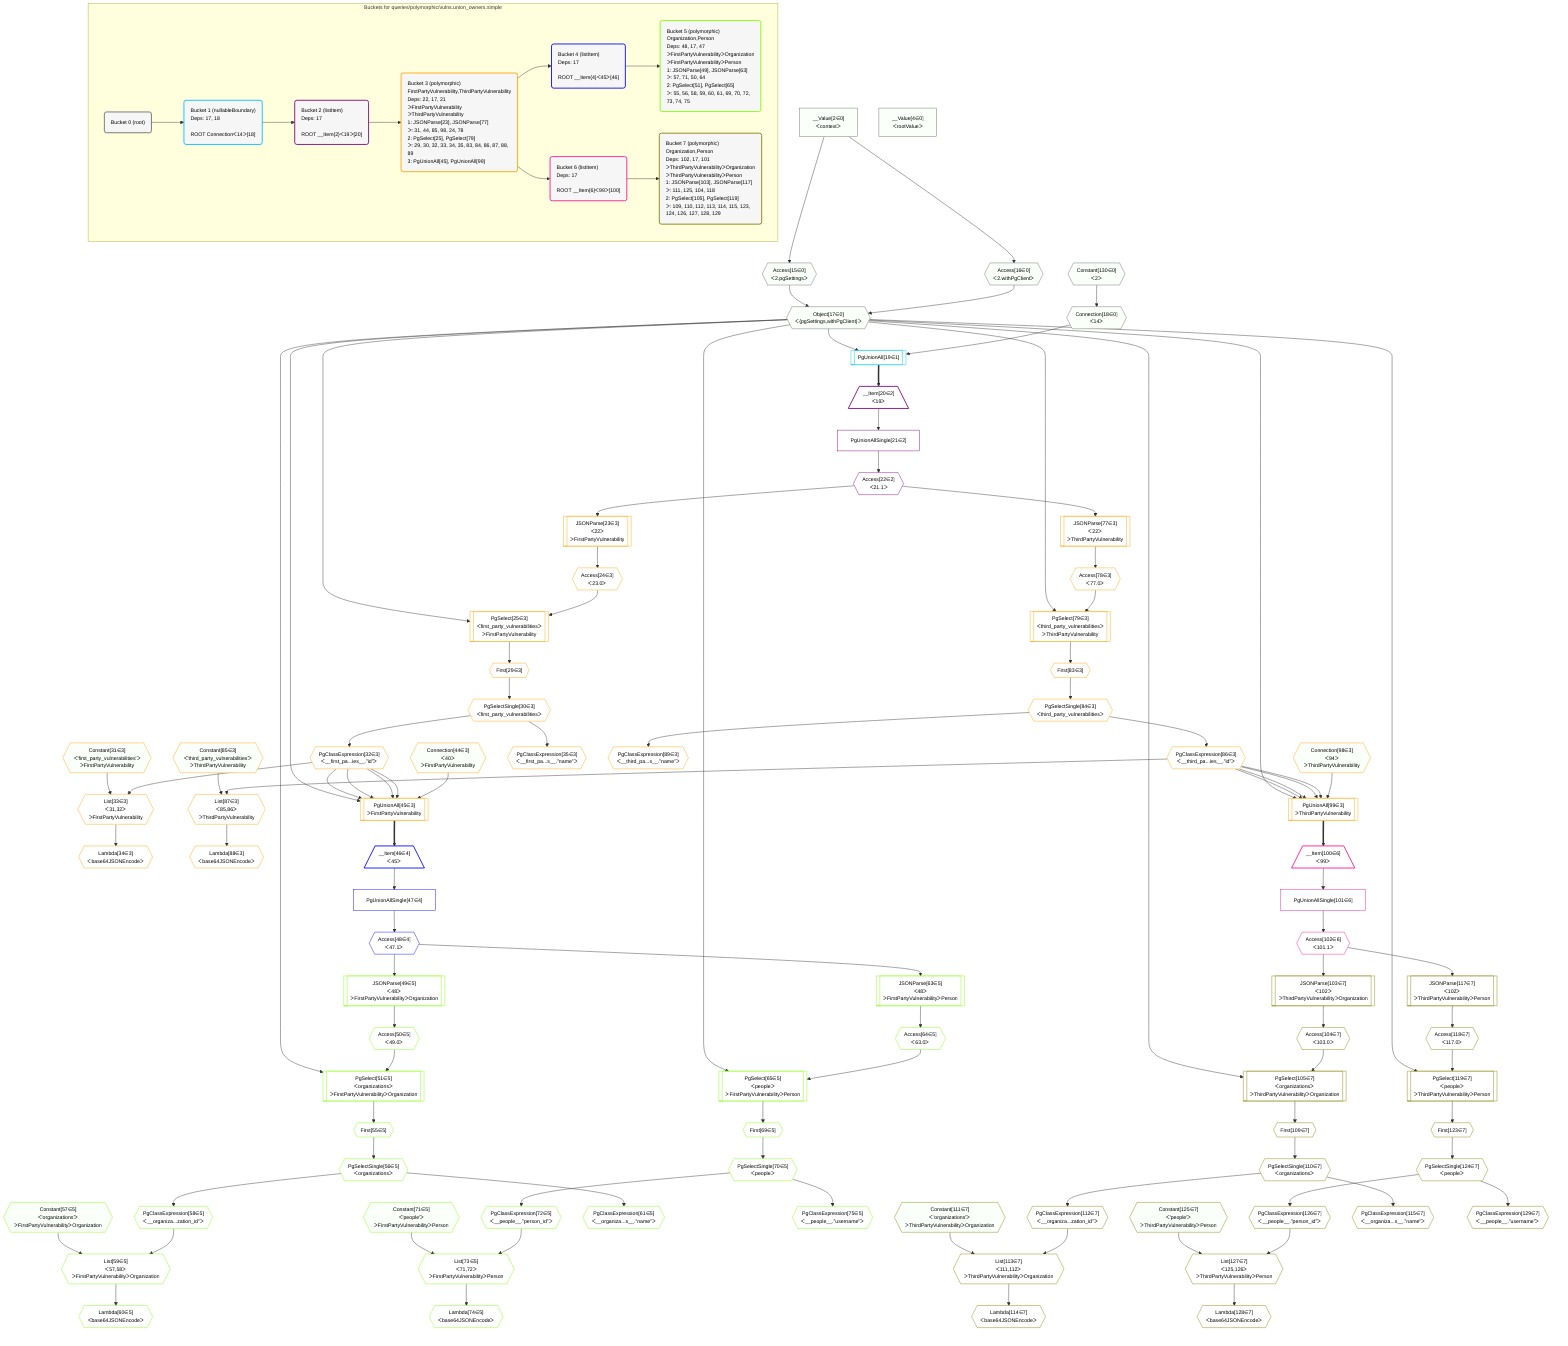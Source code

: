 %%{init: {'themeVariables': { 'fontSize': '12px'}}}%%
graph TD
    classDef path fill:#eee,stroke:#000,color:#000
    classDef plan fill:#fff,stroke-width:1px,color:#000
    classDef itemplan fill:#fff,stroke-width:2px,color:#000
    classDef unbatchedplan fill:#dff,stroke-width:1px,color:#000
    classDef sideeffectplan fill:#fcc,stroke-width:2px,color:#000
    classDef bucket fill:#f6f6f6,color:#000,stroke-width:2px,text-align:left


    %% plan dependencies
    Object17{{"Object[17∈0]<br />ᐸ{pgSettings,withPgClient}ᐳ"}}:::plan
    Access15{{"Access[15∈0]<br />ᐸ2.pgSettingsᐳ"}}:::plan
    Access16{{"Access[16∈0]<br />ᐸ2.withPgClientᐳ"}}:::plan
    Access15 & Access16 --> Object17
    __Value2["__Value[2∈0]<br />ᐸcontextᐳ"]:::plan
    __Value2 --> Access15
    __Value2 --> Access16
    Connection18{{"Connection[18∈0]<br />ᐸ14ᐳ"}}:::plan
    Constant130{{"Constant[130∈0]<br />ᐸ2ᐳ"}}:::plan
    Constant130 --> Connection18
    __Value4["__Value[4∈0]<br />ᐸrootValueᐳ"]:::plan
    PgUnionAll19[["PgUnionAll[19∈1]"]]:::plan
    Object17 & Connection18 --> PgUnionAll19
    __Item20[/"__Item[20∈2]<br />ᐸ19ᐳ"\]:::itemplan
    PgUnionAll19 ==> __Item20
    PgUnionAllSingle21["PgUnionAllSingle[21∈2]"]:::plan
    __Item20 --> PgUnionAllSingle21
    Access22{{"Access[22∈2]<br />ᐸ21.1ᐳ"}}:::plan
    PgUnionAllSingle21 --> Access22
    PgUnionAll45[["PgUnionAll[45∈3]<br />ᐳFirstPartyVulnerability"]]:::plan
    PgClassExpression32{{"PgClassExpression[32∈3]<br />ᐸ__first_pa...ies__.”id”ᐳ"}}:::plan
    Connection44{{"Connection[44∈3]<br />ᐸ40ᐳ<br />ᐳFirstPartyVulnerability"}}:::plan
    Object17 & PgClassExpression32 & PgClassExpression32 & PgClassExpression32 & PgClassExpression32 & Connection44 --> PgUnionAll45
    PgUnionAll99[["PgUnionAll[99∈3]<br />ᐳThirdPartyVulnerability"]]:::plan
    PgClassExpression86{{"PgClassExpression[86∈3]<br />ᐸ__third_pa...ies__.”id”ᐳ"}}:::plan
    Connection98{{"Connection[98∈3]<br />ᐸ94ᐳ<br />ᐳThirdPartyVulnerability"}}:::plan
    Object17 & PgClassExpression86 & PgClassExpression86 & PgClassExpression86 & PgClassExpression86 & Connection98 --> PgUnionAll99
    PgSelect25[["PgSelect[25∈3]<br />ᐸfirst_party_vulnerabilitiesᐳ<br />ᐳFirstPartyVulnerability"]]:::plan
    Access24{{"Access[24∈3]<br />ᐸ23.0ᐳ"}}:::plan
    Object17 & Access24 --> PgSelect25
    List33{{"List[33∈3]<br />ᐸ31,32ᐳ<br />ᐳFirstPartyVulnerability"}}:::plan
    Constant31{{"Constant[31∈3]<br />ᐸ'first_party_vulnerabilities'ᐳ<br />ᐳFirstPartyVulnerability"}}:::plan
    Constant31 & PgClassExpression32 --> List33
    PgSelect79[["PgSelect[79∈3]<br />ᐸthird_party_vulnerabilitiesᐳ<br />ᐳThirdPartyVulnerability"]]:::plan
    Access78{{"Access[78∈3]<br />ᐸ77.0ᐳ"}}:::plan
    Object17 & Access78 --> PgSelect79
    List87{{"List[87∈3]<br />ᐸ85,86ᐳ<br />ᐳThirdPartyVulnerability"}}:::plan
    Constant85{{"Constant[85∈3]<br />ᐸ'third_party_vulnerabilities'ᐳ<br />ᐳThirdPartyVulnerability"}}:::plan
    Constant85 & PgClassExpression86 --> List87
    JSONParse23[["JSONParse[23∈3]<br />ᐸ22ᐳ<br />ᐳFirstPartyVulnerability"]]:::plan
    Access22 --> JSONParse23
    JSONParse23 --> Access24
    First29{{"First[29∈3]"}}:::plan
    PgSelect25 --> First29
    PgSelectSingle30{{"PgSelectSingle[30∈3]<br />ᐸfirst_party_vulnerabilitiesᐳ"}}:::plan
    First29 --> PgSelectSingle30
    PgSelectSingle30 --> PgClassExpression32
    Lambda34{{"Lambda[34∈3]<br />ᐸbase64JSONEncodeᐳ"}}:::plan
    List33 --> Lambda34
    PgClassExpression35{{"PgClassExpression[35∈3]<br />ᐸ__first_pa...s__.”name”ᐳ"}}:::plan
    PgSelectSingle30 --> PgClassExpression35
    JSONParse77[["JSONParse[77∈3]<br />ᐸ22ᐳ<br />ᐳThirdPartyVulnerability"]]:::plan
    Access22 --> JSONParse77
    JSONParse77 --> Access78
    First83{{"First[83∈3]"}}:::plan
    PgSelect79 --> First83
    PgSelectSingle84{{"PgSelectSingle[84∈3]<br />ᐸthird_party_vulnerabilitiesᐳ"}}:::plan
    First83 --> PgSelectSingle84
    PgSelectSingle84 --> PgClassExpression86
    Lambda88{{"Lambda[88∈3]<br />ᐸbase64JSONEncodeᐳ"}}:::plan
    List87 --> Lambda88
    PgClassExpression89{{"PgClassExpression[89∈3]<br />ᐸ__third_pa...s__.”name”ᐳ"}}:::plan
    PgSelectSingle84 --> PgClassExpression89
    __Item46[/"__Item[46∈4]<br />ᐸ45ᐳ"\]:::itemplan
    PgUnionAll45 ==> __Item46
    PgUnionAllSingle47["PgUnionAllSingle[47∈4]"]:::plan
    __Item46 --> PgUnionAllSingle47
    Access48{{"Access[48∈4]<br />ᐸ47.1ᐳ"}}:::plan
    PgUnionAllSingle47 --> Access48
    PgSelect51[["PgSelect[51∈5]<br />ᐸorganizationsᐳ<br />ᐳFirstPartyVulnerabilityᐳOrganization"]]:::plan
    Access50{{"Access[50∈5]<br />ᐸ49.0ᐳ"}}:::plan
    Object17 & Access50 --> PgSelect51
    List59{{"List[59∈5]<br />ᐸ57,58ᐳ<br />ᐳFirstPartyVulnerabilityᐳOrganization"}}:::plan
    Constant57{{"Constant[57∈5]<br />ᐸ'organizations'ᐳ<br />ᐳFirstPartyVulnerabilityᐳOrganization"}}:::plan
    PgClassExpression58{{"PgClassExpression[58∈5]<br />ᐸ__organiza...zation_id”ᐳ"}}:::plan
    Constant57 & PgClassExpression58 --> List59
    PgSelect65[["PgSelect[65∈5]<br />ᐸpeopleᐳ<br />ᐳFirstPartyVulnerabilityᐳPerson"]]:::plan
    Access64{{"Access[64∈5]<br />ᐸ63.0ᐳ"}}:::plan
    Object17 & Access64 --> PgSelect65
    List73{{"List[73∈5]<br />ᐸ71,72ᐳ<br />ᐳFirstPartyVulnerabilityᐳPerson"}}:::plan
    Constant71{{"Constant[71∈5]<br />ᐸ'people'ᐳ<br />ᐳFirstPartyVulnerabilityᐳPerson"}}:::plan
    PgClassExpression72{{"PgClassExpression[72∈5]<br />ᐸ__people__.”person_id”ᐳ"}}:::plan
    Constant71 & PgClassExpression72 --> List73
    JSONParse49[["JSONParse[49∈5]<br />ᐸ48ᐳ<br />ᐳFirstPartyVulnerabilityᐳOrganization"]]:::plan
    Access48 --> JSONParse49
    JSONParse49 --> Access50
    First55{{"First[55∈5]"}}:::plan
    PgSelect51 --> First55
    PgSelectSingle56{{"PgSelectSingle[56∈5]<br />ᐸorganizationsᐳ"}}:::plan
    First55 --> PgSelectSingle56
    PgSelectSingle56 --> PgClassExpression58
    Lambda60{{"Lambda[60∈5]<br />ᐸbase64JSONEncodeᐳ"}}:::plan
    List59 --> Lambda60
    PgClassExpression61{{"PgClassExpression[61∈5]<br />ᐸ__organiza...s__.”name”ᐳ"}}:::plan
    PgSelectSingle56 --> PgClassExpression61
    JSONParse63[["JSONParse[63∈5]<br />ᐸ48ᐳ<br />ᐳFirstPartyVulnerabilityᐳPerson"]]:::plan
    Access48 --> JSONParse63
    JSONParse63 --> Access64
    First69{{"First[69∈5]"}}:::plan
    PgSelect65 --> First69
    PgSelectSingle70{{"PgSelectSingle[70∈5]<br />ᐸpeopleᐳ"}}:::plan
    First69 --> PgSelectSingle70
    PgSelectSingle70 --> PgClassExpression72
    Lambda74{{"Lambda[74∈5]<br />ᐸbase64JSONEncodeᐳ"}}:::plan
    List73 --> Lambda74
    PgClassExpression75{{"PgClassExpression[75∈5]<br />ᐸ__people__.”username”ᐳ"}}:::plan
    PgSelectSingle70 --> PgClassExpression75
    __Item100[/"__Item[100∈6]<br />ᐸ99ᐳ"\]:::itemplan
    PgUnionAll99 ==> __Item100
    PgUnionAllSingle101["PgUnionAllSingle[101∈6]"]:::plan
    __Item100 --> PgUnionAllSingle101
    Access102{{"Access[102∈6]<br />ᐸ101.1ᐳ"}}:::plan
    PgUnionAllSingle101 --> Access102
    PgSelect105[["PgSelect[105∈7]<br />ᐸorganizationsᐳ<br />ᐳThirdPartyVulnerabilityᐳOrganization"]]:::plan
    Access104{{"Access[104∈7]<br />ᐸ103.0ᐳ"}}:::plan
    Object17 & Access104 --> PgSelect105
    List113{{"List[113∈7]<br />ᐸ111,112ᐳ<br />ᐳThirdPartyVulnerabilityᐳOrganization"}}:::plan
    Constant111{{"Constant[111∈7]<br />ᐸ'organizations'ᐳ<br />ᐳThirdPartyVulnerabilityᐳOrganization"}}:::plan
    PgClassExpression112{{"PgClassExpression[112∈7]<br />ᐸ__organiza...zation_id”ᐳ"}}:::plan
    Constant111 & PgClassExpression112 --> List113
    PgSelect119[["PgSelect[119∈7]<br />ᐸpeopleᐳ<br />ᐳThirdPartyVulnerabilityᐳPerson"]]:::plan
    Access118{{"Access[118∈7]<br />ᐸ117.0ᐳ"}}:::plan
    Object17 & Access118 --> PgSelect119
    List127{{"List[127∈7]<br />ᐸ125,126ᐳ<br />ᐳThirdPartyVulnerabilityᐳPerson"}}:::plan
    Constant125{{"Constant[125∈7]<br />ᐸ'people'ᐳ<br />ᐳThirdPartyVulnerabilityᐳPerson"}}:::plan
    PgClassExpression126{{"PgClassExpression[126∈7]<br />ᐸ__people__.”person_id”ᐳ"}}:::plan
    Constant125 & PgClassExpression126 --> List127
    JSONParse103[["JSONParse[103∈7]<br />ᐸ102ᐳ<br />ᐳThirdPartyVulnerabilityᐳOrganization"]]:::plan
    Access102 --> JSONParse103
    JSONParse103 --> Access104
    First109{{"First[109∈7]"}}:::plan
    PgSelect105 --> First109
    PgSelectSingle110{{"PgSelectSingle[110∈7]<br />ᐸorganizationsᐳ"}}:::plan
    First109 --> PgSelectSingle110
    PgSelectSingle110 --> PgClassExpression112
    Lambda114{{"Lambda[114∈7]<br />ᐸbase64JSONEncodeᐳ"}}:::plan
    List113 --> Lambda114
    PgClassExpression115{{"PgClassExpression[115∈7]<br />ᐸ__organiza...s__.”name”ᐳ"}}:::plan
    PgSelectSingle110 --> PgClassExpression115
    JSONParse117[["JSONParse[117∈7]<br />ᐸ102ᐳ<br />ᐳThirdPartyVulnerabilityᐳPerson"]]:::plan
    Access102 --> JSONParse117
    JSONParse117 --> Access118
    First123{{"First[123∈7]"}}:::plan
    PgSelect119 --> First123
    PgSelectSingle124{{"PgSelectSingle[124∈7]<br />ᐸpeopleᐳ"}}:::plan
    First123 --> PgSelectSingle124
    PgSelectSingle124 --> PgClassExpression126
    Lambda128{{"Lambda[128∈7]<br />ᐸbase64JSONEncodeᐳ"}}:::plan
    List127 --> Lambda128
    PgClassExpression129{{"PgClassExpression[129∈7]<br />ᐸ__people__.”username”ᐳ"}}:::plan
    PgSelectSingle124 --> PgClassExpression129

    %% define steps

    subgraph "Buckets for queries/polymorphic/vulns.union_owners.simple"
    Bucket0("Bucket 0 (root)"):::bucket
    classDef bucket0 stroke:#696969
    class Bucket0,__Value2,__Value4,Access15,Access16,Object17,Connection18,Constant130 bucket0
    Bucket1("Bucket 1 (nullableBoundary)<br />Deps: 17, 18<br /><br />ROOT Connectionᐸ14ᐳ[18]"):::bucket
    classDef bucket1 stroke:#00bfff
    class Bucket1,PgUnionAll19 bucket1
    Bucket2("Bucket 2 (listItem)<br />Deps: 17<br /><br />ROOT __Item{2}ᐸ19ᐳ[20]"):::bucket
    classDef bucket2 stroke:#7f007f
    class Bucket2,__Item20,PgUnionAllSingle21,Access22 bucket2
    Bucket3("Bucket 3 (polymorphic)<br />FirstPartyVulnerability,ThirdPartyVulnerability<br />Deps: 22, 17, 21<br />ᐳFirstPartyVulnerability<br />ᐳThirdPartyVulnerability<br />1: JSONParse[23], JSONParse[77]<br />ᐳ: 31, 44, 85, 98, 24, 78<br />2: PgSelect[25], PgSelect[79]<br />ᐳ: 29, 30, 32, 33, 34, 35, 83, 84, 86, 87, 88, 89<br />3: PgUnionAll[45], PgUnionAll[99]"):::bucket
    classDef bucket3 stroke:#ffa500
    class Bucket3,JSONParse23,Access24,PgSelect25,First29,PgSelectSingle30,Constant31,PgClassExpression32,List33,Lambda34,PgClassExpression35,Connection44,PgUnionAll45,JSONParse77,Access78,PgSelect79,First83,PgSelectSingle84,Constant85,PgClassExpression86,List87,Lambda88,PgClassExpression89,Connection98,PgUnionAll99 bucket3
    Bucket4("Bucket 4 (listItem)<br />Deps: 17<br /><br />ROOT __Item{4}ᐸ45ᐳ[46]"):::bucket
    classDef bucket4 stroke:#0000ff
    class Bucket4,__Item46,PgUnionAllSingle47,Access48 bucket4
    Bucket5("Bucket 5 (polymorphic)<br />Organization,Person<br />Deps: 48, 17, 47<br />ᐳFirstPartyVulnerabilityᐳOrganization<br />ᐳFirstPartyVulnerabilityᐳPerson<br />1: JSONParse[49], JSONParse[63]<br />ᐳ: 57, 71, 50, 64<br />2: PgSelect[51], PgSelect[65]<br />ᐳ: 55, 56, 58, 59, 60, 61, 69, 70, 72, 73, 74, 75"):::bucket
    classDef bucket5 stroke:#7fff00
    class Bucket5,JSONParse49,Access50,PgSelect51,First55,PgSelectSingle56,Constant57,PgClassExpression58,List59,Lambda60,PgClassExpression61,JSONParse63,Access64,PgSelect65,First69,PgSelectSingle70,Constant71,PgClassExpression72,List73,Lambda74,PgClassExpression75 bucket5
    Bucket6("Bucket 6 (listItem)<br />Deps: 17<br /><br />ROOT __Item{6}ᐸ99ᐳ[100]"):::bucket
    classDef bucket6 stroke:#ff1493
    class Bucket6,__Item100,PgUnionAllSingle101,Access102 bucket6
    Bucket7("Bucket 7 (polymorphic)<br />Organization,Person<br />Deps: 102, 17, 101<br />ᐳThirdPartyVulnerabilityᐳOrganization<br />ᐳThirdPartyVulnerabilityᐳPerson<br />1: JSONParse[103], JSONParse[117]<br />ᐳ: 111, 125, 104, 118<br />2: PgSelect[105], PgSelect[119]<br />ᐳ: 109, 110, 112, 113, 114, 115, 123, 124, 126, 127, 128, 129"):::bucket
    classDef bucket7 stroke:#808000
    class Bucket7,JSONParse103,Access104,PgSelect105,First109,PgSelectSingle110,Constant111,PgClassExpression112,List113,Lambda114,PgClassExpression115,JSONParse117,Access118,PgSelect119,First123,PgSelectSingle124,Constant125,PgClassExpression126,List127,Lambda128,PgClassExpression129 bucket7
    Bucket0 --> Bucket1
    Bucket1 --> Bucket2
    Bucket2 --> Bucket3
    Bucket3 --> Bucket4 & Bucket6
    Bucket4 --> Bucket5
    Bucket6 --> Bucket7
    classDef unary fill:#fafffa,borderWidth:8px
    class Object17,Access15,Access16,Connection18,__Value2,__Value4,Constant130,PgUnionAll19,Constant31,Connection44,Constant85,Connection98,Constant57,Constant71,Constant111,Constant125 unary
    end